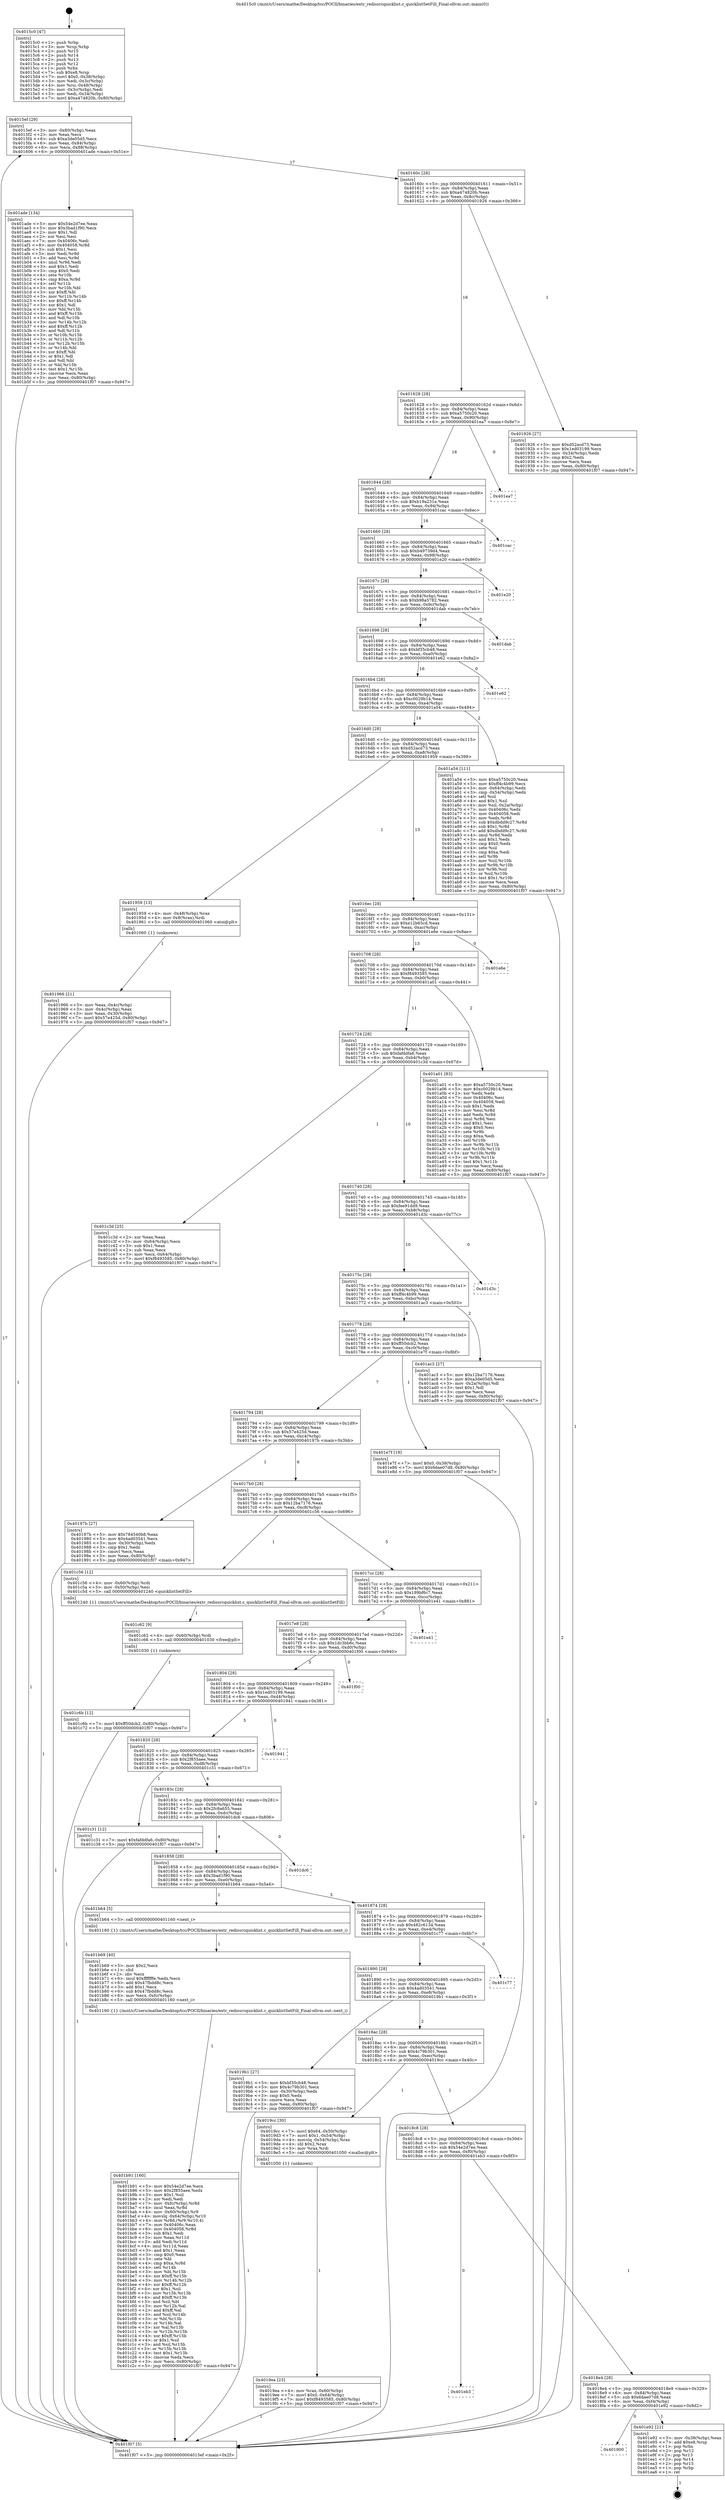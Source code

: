 digraph "0x4015c0" {
  label = "0x4015c0 (/mnt/c/Users/mathe/Desktop/tcc/POCII/binaries/extr_redissrcquicklist.c_quicklistSetFill_Final-ollvm.out::main(0))"
  labelloc = "t"
  node[shape=record]

  Entry [label="",width=0.3,height=0.3,shape=circle,fillcolor=black,style=filled]
  "0x4015ef" [label="{
     0x4015ef [29]\l
     | [instrs]\l
     &nbsp;&nbsp;0x4015ef \<+3\>: mov -0x80(%rbp),%eax\l
     &nbsp;&nbsp;0x4015f2 \<+2\>: mov %eax,%ecx\l
     &nbsp;&nbsp;0x4015f4 \<+6\>: sub $0xa3de05d5,%ecx\l
     &nbsp;&nbsp;0x4015fa \<+6\>: mov %eax,-0x84(%rbp)\l
     &nbsp;&nbsp;0x401600 \<+6\>: mov %ecx,-0x88(%rbp)\l
     &nbsp;&nbsp;0x401606 \<+6\>: je 0000000000401ade \<main+0x51e\>\l
  }"]
  "0x401ade" [label="{
     0x401ade [134]\l
     | [instrs]\l
     &nbsp;&nbsp;0x401ade \<+5\>: mov $0x54e2d7ee,%eax\l
     &nbsp;&nbsp;0x401ae3 \<+5\>: mov $0x3bad1f90,%ecx\l
     &nbsp;&nbsp;0x401ae8 \<+2\>: mov $0x1,%dl\l
     &nbsp;&nbsp;0x401aea \<+2\>: xor %esi,%esi\l
     &nbsp;&nbsp;0x401aec \<+7\>: mov 0x40406c,%edi\l
     &nbsp;&nbsp;0x401af3 \<+8\>: mov 0x404058,%r8d\l
     &nbsp;&nbsp;0x401afb \<+3\>: sub $0x1,%esi\l
     &nbsp;&nbsp;0x401afe \<+3\>: mov %edi,%r9d\l
     &nbsp;&nbsp;0x401b01 \<+3\>: add %esi,%r9d\l
     &nbsp;&nbsp;0x401b04 \<+4\>: imul %r9d,%edi\l
     &nbsp;&nbsp;0x401b08 \<+3\>: and $0x1,%edi\l
     &nbsp;&nbsp;0x401b0b \<+3\>: cmp $0x0,%edi\l
     &nbsp;&nbsp;0x401b0e \<+4\>: sete %r10b\l
     &nbsp;&nbsp;0x401b12 \<+4\>: cmp $0xa,%r8d\l
     &nbsp;&nbsp;0x401b16 \<+4\>: setl %r11b\l
     &nbsp;&nbsp;0x401b1a \<+3\>: mov %r10b,%bl\l
     &nbsp;&nbsp;0x401b1d \<+3\>: xor $0xff,%bl\l
     &nbsp;&nbsp;0x401b20 \<+3\>: mov %r11b,%r14b\l
     &nbsp;&nbsp;0x401b23 \<+4\>: xor $0xff,%r14b\l
     &nbsp;&nbsp;0x401b27 \<+3\>: xor $0x1,%dl\l
     &nbsp;&nbsp;0x401b2a \<+3\>: mov %bl,%r15b\l
     &nbsp;&nbsp;0x401b2d \<+4\>: and $0xff,%r15b\l
     &nbsp;&nbsp;0x401b31 \<+3\>: and %dl,%r10b\l
     &nbsp;&nbsp;0x401b34 \<+3\>: mov %r14b,%r12b\l
     &nbsp;&nbsp;0x401b37 \<+4\>: and $0xff,%r12b\l
     &nbsp;&nbsp;0x401b3b \<+3\>: and %dl,%r11b\l
     &nbsp;&nbsp;0x401b3e \<+3\>: or %r10b,%r15b\l
     &nbsp;&nbsp;0x401b41 \<+3\>: or %r11b,%r12b\l
     &nbsp;&nbsp;0x401b44 \<+3\>: xor %r12b,%r15b\l
     &nbsp;&nbsp;0x401b47 \<+3\>: or %r14b,%bl\l
     &nbsp;&nbsp;0x401b4a \<+3\>: xor $0xff,%bl\l
     &nbsp;&nbsp;0x401b4d \<+3\>: or $0x1,%dl\l
     &nbsp;&nbsp;0x401b50 \<+2\>: and %dl,%bl\l
     &nbsp;&nbsp;0x401b52 \<+3\>: or %bl,%r15b\l
     &nbsp;&nbsp;0x401b55 \<+4\>: test $0x1,%r15b\l
     &nbsp;&nbsp;0x401b59 \<+3\>: cmovne %ecx,%eax\l
     &nbsp;&nbsp;0x401b5c \<+3\>: mov %eax,-0x80(%rbp)\l
     &nbsp;&nbsp;0x401b5f \<+5\>: jmp 0000000000401f07 \<main+0x947\>\l
  }"]
  "0x40160c" [label="{
     0x40160c [28]\l
     | [instrs]\l
     &nbsp;&nbsp;0x40160c \<+5\>: jmp 0000000000401611 \<main+0x51\>\l
     &nbsp;&nbsp;0x401611 \<+6\>: mov -0x84(%rbp),%eax\l
     &nbsp;&nbsp;0x401617 \<+5\>: sub $0xa474820b,%eax\l
     &nbsp;&nbsp;0x40161c \<+6\>: mov %eax,-0x8c(%rbp)\l
     &nbsp;&nbsp;0x401622 \<+6\>: je 0000000000401926 \<main+0x366\>\l
  }"]
  Exit [label="",width=0.3,height=0.3,shape=circle,fillcolor=black,style=filled,peripheries=2]
  "0x401926" [label="{
     0x401926 [27]\l
     | [instrs]\l
     &nbsp;&nbsp;0x401926 \<+5\>: mov $0xd52acd73,%eax\l
     &nbsp;&nbsp;0x40192b \<+5\>: mov $0x1ed03199,%ecx\l
     &nbsp;&nbsp;0x401930 \<+3\>: mov -0x34(%rbp),%edx\l
     &nbsp;&nbsp;0x401933 \<+3\>: cmp $0x2,%edx\l
     &nbsp;&nbsp;0x401936 \<+3\>: cmovne %ecx,%eax\l
     &nbsp;&nbsp;0x401939 \<+3\>: mov %eax,-0x80(%rbp)\l
     &nbsp;&nbsp;0x40193c \<+5\>: jmp 0000000000401f07 \<main+0x947\>\l
  }"]
  "0x401628" [label="{
     0x401628 [28]\l
     | [instrs]\l
     &nbsp;&nbsp;0x401628 \<+5\>: jmp 000000000040162d \<main+0x6d\>\l
     &nbsp;&nbsp;0x40162d \<+6\>: mov -0x84(%rbp),%eax\l
     &nbsp;&nbsp;0x401633 \<+5\>: sub $0xa5750c20,%eax\l
     &nbsp;&nbsp;0x401638 \<+6\>: mov %eax,-0x90(%rbp)\l
     &nbsp;&nbsp;0x40163e \<+6\>: je 0000000000401ea7 \<main+0x8e7\>\l
  }"]
  "0x401f07" [label="{
     0x401f07 [5]\l
     | [instrs]\l
     &nbsp;&nbsp;0x401f07 \<+5\>: jmp 00000000004015ef \<main+0x2f\>\l
  }"]
  "0x4015c0" [label="{
     0x4015c0 [47]\l
     | [instrs]\l
     &nbsp;&nbsp;0x4015c0 \<+1\>: push %rbp\l
     &nbsp;&nbsp;0x4015c1 \<+3\>: mov %rsp,%rbp\l
     &nbsp;&nbsp;0x4015c4 \<+2\>: push %r15\l
     &nbsp;&nbsp;0x4015c6 \<+2\>: push %r14\l
     &nbsp;&nbsp;0x4015c8 \<+2\>: push %r13\l
     &nbsp;&nbsp;0x4015ca \<+2\>: push %r12\l
     &nbsp;&nbsp;0x4015cc \<+1\>: push %rbx\l
     &nbsp;&nbsp;0x4015cd \<+7\>: sub $0xe8,%rsp\l
     &nbsp;&nbsp;0x4015d4 \<+7\>: movl $0x0,-0x38(%rbp)\l
     &nbsp;&nbsp;0x4015db \<+3\>: mov %edi,-0x3c(%rbp)\l
     &nbsp;&nbsp;0x4015de \<+4\>: mov %rsi,-0x48(%rbp)\l
     &nbsp;&nbsp;0x4015e2 \<+3\>: mov -0x3c(%rbp),%edi\l
     &nbsp;&nbsp;0x4015e5 \<+3\>: mov %edi,-0x34(%rbp)\l
     &nbsp;&nbsp;0x4015e8 \<+7\>: movl $0xa474820b,-0x80(%rbp)\l
  }"]
  "0x401900" [label="{
     0x401900\l
  }", style=dashed]
  "0x401ea7" [label="{
     0x401ea7\l
  }", style=dashed]
  "0x401644" [label="{
     0x401644 [28]\l
     | [instrs]\l
     &nbsp;&nbsp;0x401644 \<+5\>: jmp 0000000000401649 \<main+0x89\>\l
     &nbsp;&nbsp;0x401649 \<+6\>: mov -0x84(%rbp),%eax\l
     &nbsp;&nbsp;0x40164f \<+5\>: sub $0xb19a231e,%eax\l
     &nbsp;&nbsp;0x401654 \<+6\>: mov %eax,-0x94(%rbp)\l
     &nbsp;&nbsp;0x40165a \<+6\>: je 0000000000401cac \<main+0x6ec\>\l
  }"]
  "0x401e92" [label="{
     0x401e92 [21]\l
     | [instrs]\l
     &nbsp;&nbsp;0x401e92 \<+3\>: mov -0x38(%rbp),%eax\l
     &nbsp;&nbsp;0x401e95 \<+7\>: add $0xe8,%rsp\l
     &nbsp;&nbsp;0x401e9c \<+1\>: pop %rbx\l
     &nbsp;&nbsp;0x401e9d \<+2\>: pop %r12\l
     &nbsp;&nbsp;0x401e9f \<+2\>: pop %r13\l
     &nbsp;&nbsp;0x401ea1 \<+2\>: pop %r14\l
     &nbsp;&nbsp;0x401ea3 \<+2\>: pop %r15\l
     &nbsp;&nbsp;0x401ea5 \<+1\>: pop %rbp\l
     &nbsp;&nbsp;0x401ea6 \<+1\>: ret\l
  }"]
  "0x401cac" [label="{
     0x401cac\l
  }", style=dashed]
  "0x401660" [label="{
     0x401660 [28]\l
     | [instrs]\l
     &nbsp;&nbsp;0x401660 \<+5\>: jmp 0000000000401665 \<main+0xa5\>\l
     &nbsp;&nbsp;0x401665 \<+6\>: mov -0x84(%rbp),%eax\l
     &nbsp;&nbsp;0x40166b \<+5\>: sub $0xb49739d4,%eax\l
     &nbsp;&nbsp;0x401670 \<+6\>: mov %eax,-0x98(%rbp)\l
     &nbsp;&nbsp;0x401676 \<+6\>: je 0000000000401e20 \<main+0x860\>\l
  }"]
  "0x4018e4" [label="{
     0x4018e4 [28]\l
     | [instrs]\l
     &nbsp;&nbsp;0x4018e4 \<+5\>: jmp 00000000004018e9 \<main+0x329\>\l
     &nbsp;&nbsp;0x4018e9 \<+6\>: mov -0x84(%rbp),%eax\l
     &nbsp;&nbsp;0x4018ef \<+5\>: sub $0x6dae07d8,%eax\l
     &nbsp;&nbsp;0x4018f4 \<+6\>: mov %eax,-0xf4(%rbp)\l
     &nbsp;&nbsp;0x4018fa \<+6\>: je 0000000000401e92 \<main+0x8d2\>\l
  }"]
  "0x401e20" [label="{
     0x401e20\l
  }", style=dashed]
  "0x40167c" [label="{
     0x40167c [28]\l
     | [instrs]\l
     &nbsp;&nbsp;0x40167c \<+5\>: jmp 0000000000401681 \<main+0xc1\>\l
     &nbsp;&nbsp;0x401681 \<+6\>: mov -0x84(%rbp),%eax\l
     &nbsp;&nbsp;0x401687 \<+5\>: sub $0xb98a5782,%eax\l
     &nbsp;&nbsp;0x40168c \<+6\>: mov %eax,-0x9c(%rbp)\l
     &nbsp;&nbsp;0x401692 \<+6\>: je 0000000000401dab \<main+0x7eb\>\l
  }"]
  "0x401eb3" [label="{
     0x401eb3\l
  }", style=dashed]
  "0x401dab" [label="{
     0x401dab\l
  }", style=dashed]
  "0x401698" [label="{
     0x401698 [28]\l
     | [instrs]\l
     &nbsp;&nbsp;0x401698 \<+5\>: jmp 000000000040169d \<main+0xdd\>\l
     &nbsp;&nbsp;0x40169d \<+6\>: mov -0x84(%rbp),%eax\l
     &nbsp;&nbsp;0x4016a3 \<+5\>: sub $0xbf35cb48,%eax\l
     &nbsp;&nbsp;0x4016a8 \<+6\>: mov %eax,-0xa0(%rbp)\l
     &nbsp;&nbsp;0x4016ae \<+6\>: je 0000000000401e62 \<main+0x8a2\>\l
  }"]
  "0x401c6b" [label="{
     0x401c6b [12]\l
     | [instrs]\l
     &nbsp;&nbsp;0x401c6b \<+7\>: movl $0xff50dcb2,-0x80(%rbp)\l
     &nbsp;&nbsp;0x401c72 \<+5\>: jmp 0000000000401f07 \<main+0x947\>\l
  }"]
  "0x401e62" [label="{
     0x401e62\l
  }", style=dashed]
  "0x4016b4" [label="{
     0x4016b4 [28]\l
     | [instrs]\l
     &nbsp;&nbsp;0x4016b4 \<+5\>: jmp 00000000004016b9 \<main+0xf9\>\l
     &nbsp;&nbsp;0x4016b9 \<+6\>: mov -0x84(%rbp),%eax\l
     &nbsp;&nbsp;0x4016bf \<+5\>: sub $0xc0029b14,%eax\l
     &nbsp;&nbsp;0x4016c4 \<+6\>: mov %eax,-0xa4(%rbp)\l
     &nbsp;&nbsp;0x4016ca \<+6\>: je 0000000000401a54 \<main+0x494\>\l
  }"]
  "0x401c62" [label="{
     0x401c62 [9]\l
     | [instrs]\l
     &nbsp;&nbsp;0x401c62 \<+4\>: mov -0x60(%rbp),%rdi\l
     &nbsp;&nbsp;0x401c66 \<+5\>: call 0000000000401030 \<free@plt\>\l
     | [calls]\l
     &nbsp;&nbsp;0x401030 \{1\} (unknown)\l
  }"]
  "0x401a54" [label="{
     0x401a54 [111]\l
     | [instrs]\l
     &nbsp;&nbsp;0x401a54 \<+5\>: mov $0xa5750c20,%eax\l
     &nbsp;&nbsp;0x401a59 \<+5\>: mov $0xff4c4b99,%ecx\l
     &nbsp;&nbsp;0x401a5e \<+3\>: mov -0x64(%rbp),%edx\l
     &nbsp;&nbsp;0x401a61 \<+3\>: cmp -0x54(%rbp),%edx\l
     &nbsp;&nbsp;0x401a64 \<+4\>: setl %sil\l
     &nbsp;&nbsp;0x401a68 \<+4\>: and $0x1,%sil\l
     &nbsp;&nbsp;0x401a6c \<+4\>: mov %sil,-0x2a(%rbp)\l
     &nbsp;&nbsp;0x401a70 \<+7\>: mov 0x40406c,%edx\l
     &nbsp;&nbsp;0x401a77 \<+7\>: mov 0x404058,%edi\l
     &nbsp;&nbsp;0x401a7e \<+3\>: mov %edx,%r8d\l
     &nbsp;&nbsp;0x401a81 \<+7\>: sub $0xdbdd9c27,%r8d\l
     &nbsp;&nbsp;0x401a88 \<+4\>: sub $0x1,%r8d\l
     &nbsp;&nbsp;0x401a8c \<+7\>: add $0xdbdd9c27,%r8d\l
     &nbsp;&nbsp;0x401a93 \<+4\>: imul %r8d,%edx\l
     &nbsp;&nbsp;0x401a97 \<+3\>: and $0x1,%edx\l
     &nbsp;&nbsp;0x401a9a \<+3\>: cmp $0x0,%edx\l
     &nbsp;&nbsp;0x401a9d \<+4\>: sete %sil\l
     &nbsp;&nbsp;0x401aa1 \<+3\>: cmp $0xa,%edi\l
     &nbsp;&nbsp;0x401aa4 \<+4\>: setl %r9b\l
     &nbsp;&nbsp;0x401aa8 \<+3\>: mov %sil,%r10b\l
     &nbsp;&nbsp;0x401aab \<+3\>: and %r9b,%r10b\l
     &nbsp;&nbsp;0x401aae \<+3\>: xor %r9b,%sil\l
     &nbsp;&nbsp;0x401ab1 \<+3\>: or %sil,%r10b\l
     &nbsp;&nbsp;0x401ab4 \<+4\>: test $0x1,%r10b\l
     &nbsp;&nbsp;0x401ab8 \<+3\>: cmovne %ecx,%eax\l
     &nbsp;&nbsp;0x401abb \<+3\>: mov %eax,-0x80(%rbp)\l
     &nbsp;&nbsp;0x401abe \<+5\>: jmp 0000000000401f07 \<main+0x947\>\l
  }"]
  "0x4016d0" [label="{
     0x4016d0 [28]\l
     | [instrs]\l
     &nbsp;&nbsp;0x4016d0 \<+5\>: jmp 00000000004016d5 \<main+0x115\>\l
     &nbsp;&nbsp;0x4016d5 \<+6\>: mov -0x84(%rbp),%eax\l
     &nbsp;&nbsp;0x4016db \<+5\>: sub $0xd52acd73,%eax\l
     &nbsp;&nbsp;0x4016e0 \<+6\>: mov %eax,-0xa8(%rbp)\l
     &nbsp;&nbsp;0x4016e6 \<+6\>: je 0000000000401959 \<main+0x399\>\l
  }"]
  "0x401b91" [label="{
     0x401b91 [160]\l
     | [instrs]\l
     &nbsp;&nbsp;0x401b91 \<+5\>: mov $0x54e2d7ee,%ecx\l
     &nbsp;&nbsp;0x401b96 \<+5\>: mov $0x2f855aee,%edx\l
     &nbsp;&nbsp;0x401b9b \<+3\>: mov $0x1,%sil\l
     &nbsp;&nbsp;0x401b9e \<+2\>: xor %edi,%edi\l
     &nbsp;&nbsp;0x401ba0 \<+7\>: mov -0xfc(%rbp),%r8d\l
     &nbsp;&nbsp;0x401ba7 \<+4\>: imul %eax,%r8d\l
     &nbsp;&nbsp;0x401bab \<+4\>: mov -0x60(%rbp),%r9\l
     &nbsp;&nbsp;0x401baf \<+4\>: movslq -0x64(%rbp),%r10\l
     &nbsp;&nbsp;0x401bb3 \<+4\>: mov %r8d,(%r9,%r10,4)\l
     &nbsp;&nbsp;0x401bb7 \<+7\>: mov 0x40406c,%eax\l
     &nbsp;&nbsp;0x401bbe \<+8\>: mov 0x404058,%r8d\l
     &nbsp;&nbsp;0x401bc6 \<+3\>: sub $0x1,%edi\l
     &nbsp;&nbsp;0x401bc9 \<+3\>: mov %eax,%r11d\l
     &nbsp;&nbsp;0x401bcc \<+3\>: add %edi,%r11d\l
     &nbsp;&nbsp;0x401bcf \<+4\>: imul %r11d,%eax\l
     &nbsp;&nbsp;0x401bd3 \<+3\>: and $0x1,%eax\l
     &nbsp;&nbsp;0x401bd6 \<+3\>: cmp $0x0,%eax\l
     &nbsp;&nbsp;0x401bd9 \<+3\>: sete %bl\l
     &nbsp;&nbsp;0x401bdc \<+4\>: cmp $0xa,%r8d\l
     &nbsp;&nbsp;0x401be0 \<+4\>: setl %r14b\l
     &nbsp;&nbsp;0x401be4 \<+3\>: mov %bl,%r15b\l
     &nbsp;&nbsp;0x401be7 \<+4\>: xor $0xff,%r15b\l
     &nbsp;&nbsp;0x401beb \<+3\>: mov %r14b,%r12b\l
     &nbsp;&nbsp;0x401bee \<+4\>: xor $0xff,%r12b\l
     &nbsp;&nbsp;0x401bf2 \<+4\>: xor $0x1,%sil\l
     &nbsp;&nbsp;0x401bf6 \<+3\>: mov %r15b,%r13b\l
     &nbsp;&nbsp;0x401bf9 \<+4\>: and $0xff,%r13b\l
     &nbsp;&nbsp;0x401bfd \<+3\>: and %sil,%bl\l
     &nbsp;&nbsp;0x401c00 \<+3\>: mov %r12b,%al\l
     &nbsp;&nbsp;0x401c03 \<+2\>: and $0xff,%al\l
     &nbsp;&nbsp;0x401c05 \<+3\>: and %sil,%r14b\l
     &nbsp;&nbsp;0x401c08 \<+3\>: or %bl,%r13b\l
     &nbsp;&nbsp;0x401c0b \<+3\>: or %r14b,%al\l
     &nbsp;&nbsp;0x401c0e \<+3\>: xor %al,%r13b\l
     &nbsp;&nbsp;0x401c11 \<+3\>: or %r12b,%r15b\l
     &nbsp;&nbsp;0x401c14 \<+4\>: xor $0xff,%r15b\l
     &nbsp;&nbsp;0x401c18 \<+4\>: or $0x1,%sil\l
     &nbsp;&nbsp;0x401c1c \<+3\>: and %sil,%r15b\l
     &nbsp;&nbsp;0x401c1f \<+3\>: or %r15b,%r13b\l
     &nbsp;&nbsp;0x401c22 \<+4\>: test $0x1,%r13b\l
     &nbsp;&nbsp;0x401c26 \<+3\>: cmovne %edx,%ecx\l
     &nbsp;&nbsp;0x401c29 \<+3\>: mov %ecx,-0x80(%rbp)\l
     &nbsp;&nbsp;0x401c2c \<+5\>: jmp 0000000000401f07 \<main+0x947\>\l
  }"]
  "0x401959" [label="{
     0x401959 [13]\l
     | [instrs]\l
     &nbsp;&nbsp;0x401959 \<+4\>: mov -0x48(%rbp),%rax\l
     &nbsp;&nbsp;0x40195d \<+4\>: mov 0x8(%rax),%rdi\l
     &nbsp;&nbsp;0x401961 \<+5\>: call 0000000000401060 \<atoi@plt\>\l
     | [calls]\l
     &nbsp;&nbsp;0x401060 \{1\} (unknown)\l
  }"]
  "0x4016ec" [label="{
     0x4016ec [28]\l
     | [instrs]\l
     &nbsp;&nbsp;0x4016ec \<+5\>: jmp 00000000004016f1 \<main+0x131\>\l
     &nbsp;&nbsp;0x4016f1 \<+6\>: mov -0x84(%rbp),%eax\l
     &nbsp;&nbsp;0x4016f7 \<+5\>: sub $0xe12b65cd,%eax\l
     &nbsp;&nbsp;0x4016fc \<+6\>: mov %eax,-0xac(%rbp)\l
     &nbsp;&nbsp;0x401702 \<+6\>: je 0000000000401e6e \<main+0x8ae\>\l
  }"]
  "0x401966" [label="{
     0x401966 [21]\l
     | [instrs]\l
     &nbsp;&nbsp;0x401966 \<+3\>: mov %eax,-0x4c(%rbp)\l
     &nbsp;&nbsp;0x401969 \<+3\>: mov -0x4c(%rbp),%eax\l
     &nbsp;&nbsp;0x40196c \<+3\>: mov %eax,-0x30(%rbp)\l
     &nbsp;&nbsp;0x40196f \<+7\>: movl $0x57e425d,-0x80(%rbp)\l
     &nbsp;&nbsp;0x401976 \<+5\>: jmp 0000000000401f07 \<main+0x947\>\l
  }"]
  "0x401b69" [label="{
     0x401b69 [40]\l
     | [instrs]\l
     &nbsp;&nbsp;0x401b69 \<+5\>: mov $0x2,%ecx\l
     &nbsp;&nbsp;0x401b6e \<+1\>: cltd\l
     &nbsp;&nbsp;0x401b6f \<+2\>: idiv %ecx\l
     &nbsp;&nbsp;0x401b71 \<+6\>: imul $0xfffffffe,%edx,%ecx\l
     &nbsp;&nbsp;0x401b77 \<+6\>: add $0x47fbdd8c,%ecx\l
     &nbsp;&nbsp;0x401b7d \<+3\>: add $0x1,%ecx\l
     &nbsp;&nbsp;0x401b80 \<+6\>: sub $0x47fbdd8c,%ecx\l
     &nbsp;&nbsp;0x401b86 \<+6\>: mov %ecx,-0xfc(%rbp)\l
     &nbsp;&nbsp;0x401b8c \<+5\>: call 0000000000401160 \<next_i\>\l
     | [calls]\l
     &nbsp;&nbsp;0x401160 \{1\} (/mnt/c/Users/mathe/Desktop/tcc/POCII/binaries/extr_redissrcquicklist.c_quicklistSetFill_Final-ollvm.out::next_i)\l
  }"]
  "0x401e6e" [label="{
     0x401e6e\l
  }", style=dashed]
  "0x401708" [label="{
     0x401708 [28]\l
     | [instrs]\l
     &nbsp;&nbsp;0x401708 \<+5\>: jmp 000000000040170d \<main+0x14d\>\l
     &nbsp;&nbsp;0x40170d \<+6\>: mov -0x84(%rbp),%eax\l
     &nbsp;&nbsp;0x401713 \<+5\>: sub $0xf8493585,%eax\l
     &nbsp;&nbsp;0x401718 \<+6\>: mov %eax,-0xb0(%rbp)\l
     &nbsp;&nbsp;0x40171e \<+6\>: je 0000000000401a01 \<main+0x441\>\l
  }"]
  "0x4019ea" [label="{
     0x4019ea [23]\l
     | [instrs]\l
     &nbsp;&nbsp;0x4019ea \<+4\>: mov %rax,-0x60(%rbp)\l
     &nbsp;&nbsp;0x4019ee \<+7\>: movl $0x0,-0x64(%rbp)\l
     &nbsp;&nbsp;0x4019f5 \<+7\>: movl $0xf8493585,-0x80(%rbp)\l
     &nbsp;&nbsp;0x4019fc \<+5\>: jmp 0000000000401f07 \<main+0x947\>\l
  }"]
  "0x401a01" [label="{
     0x401a01 [83]\l
     | [instrs]\l
     &nbsp;&nbsp;0x401a01 \<+5\>: mov $0xa5750c20,%eax\l
     &nbsp;&nbsp;0x401a06 \<+5\>: mov $0xc0029b14,%ecx\l
     &nbsp;&nbsp;0x401a0b \<+2\>: xor %edx,%edx\l
     &nbsp;&nbsp;0x401a0d \<+7\>: mov 0x40406c,%esi\l
     &nbsp;&nbsp;0x401a14 \<+7\>: mov 0x404058,%edi\l
     &nbsp;&nbsp;0x401a1b \<+3\>: sub $0x1,%edx\l
     &nbsp;&nbsp;0x401a1e \<+3\>: mov %esi,%r8d\l
     &nbsp;&nbsp;0x401a21 \<+3\>: add %edx,%r8d\l
     &nbsp;&nbsp;0x401a24 \<+4\>: imul %r8d,%esi\l
     &nbsp;&nbsp;0x401a28 \<+3\>: and $0x1,%esi\l
     &nbsp;&nbsp;0x401a2b \<+3\>: cmp $0x0,%esi\l
     &nbsp;&nbsp;0x401a2e \<+4\>: sete %r9b\l
     &nbsp;&nbsp;0x401a32 \<+3\>: cmp $0xa,%edi\l
     &nbsp;&nbsp;0x401a35 \<+4\>: setl %r10b\l
     &nbsp;&nbsp;0x401a39 \<+3\>: mov %r9b,%r11b\l
     &nbsp;&nbsp;0x401a3c \<+3\>: and %r10b,%r11b\l
     &nbsp;&nbsp;0x401a3f \<+3\>: xor %r10b,%r9b\l
     &nbsp;&nbsp;0x401a42 \<+3\>: or %r9b,%r11b\l
     &nbsp;&nbsp;0x401a45 \<+4\>: test $0x1,%r11b\l
     &nbsp;&nbsp;0x401a49 \<+3\>: cmovne %ecx,%eax\l
     &nbsp;&nbsp;0x401a4c \<+3\>: mov %eax,-0x80(%rbp)\l
     &nbsp;&nbsp;0x401a4f \<+5\>: jmp 0000000000401f07 \<main+0x947\>\l
  }"]
  "0x401724" [label="{
     0x401724 [28]\l
     | [instrs]\l
     &nbsp;&nbsp;0x401724 \<+5\>: jmp 0000000000401729 \<main+0x169\>\l
     &nbsp;&nbsp;0x401729 \<+6\>: mov -0x84(%rbp),%eax\l
     &nbsp;&nbsp;0x40172f \<+5\>: sub $0xfafddfa6,%eax\l
     &nbsp;&nbsp;0x401734 \<+6\>: mov %eax,-0xb4(%rbp)\l
     &nbsp;&nbsp;0x40173a \<+6\>: je 0000000000401c3d \<main+0x67d\>\l
  }"]
  "0x4018c8" [label="{
     0x4018c8 [28]\l
     | [instrs]\l
     &nbsp;&nbsp;0x4018c8 \<+5\>: jmp 00000000004018cd \<main+0x30d\>\l
     &nbsp;&nbsp;0x4018cd \<+6\>: mov -0x84(%rbp),%eax\l
     &nbsp;&nbsp;0x4018d3 \<+5\>: sub $0x54e2d7ee,%eax\l
     &nbsp;&nbsp;0x4018d8 \<+6\>: mov %eax,-0xf0(%rbp)\l
     &nbsp;&nbsp;0x4018de \<+6\>: je 0000000000401eb3 \<main+0x8f3\>\l
  }"]
  "0x401c3d" [label="{
     0x401c3d [25]\l
     | [instrs]\l
     &nbsp;&nbsp;0x401c3d \<+2\>: xor %eax,%eax\l
     &nbsp;&nbsp;0x401c3f \<+3\>: mov -0x64(%rbp),%ecx\l
     &nbsp;&nbsp;0x401c42 \<+3\>: sub $0x1,%eax\l
     &nbsp;&nbsp;0x401c45 \<+2\>: sub %eax,%ecx\l
     &nbsp;&nbsp;0x401c47 \<+3\>: mov %ecx,-0x64(%rbp)\l
     &nbsp;&nbsp;0x401c4a \<+7\>: movl $0xf8493585,-0x80(%rbp)\l
     &nbsp;&nbsp;0x401c51 \<+5\>: jmp 0000000000401f07 \<main+0x947\>\l
  }"]
  "0x401740" [label="{
     0x401740 [28]\l
     | [instrs]\l
     &nbsp;&nbsp;0x401740 \<+5\>: jmp 0000000000401745 \<main+0x185\>\l
     &nbsp;&nbsp;0x401745 \<+6\>: mov -0x84(%rbp),%eax\l
     &nbsp;&nbsp;0x40174b \<+5\>: sub $0xfee91dd9,%eax\l
     &nbsp;&nbsp;0x401750 \<+6\>: mov %eax,-0xb8(%rbp)\l
     &nbsp;&nbsp;0x401756 \<+6\>: je 0000000000401d3c \<main+0x77c\>\l
  }"]
  "0x4019cc" [label="{
     0x4019cc [30]\l
     | [instrs]\l
     &nbsp;&nbsp;0x4019cc \<+7\>: movl $0x64,-0x50(%rbp)\l
     &nbsp;&nbsp;0x4019d3 \<+7\>: movl $0x1,-0x54(%rbp)\l
     &nbsp;&nbsp;0x4019da \<+4\>: movslq -0x54(%rbp),%rax\l
     &nbsp;&nbsp;0x4019de \<+4\>: shl $0x2,%rax\l
     &nbsp;&nbsp;0x4019e2 \<+3\>: mov %rax,%rdi\l
     &nbsp;&nbsp;0x4019e5 \<+5\>: call 0000000000401050 \<malloc@plt\>\l
     | [calls]\l
     &nbsp;&nbsp;0x401050 \{1\} (unknown)\l
  }"]
  "0x401d3c" [label="{
     0x401d3c\l
  }", style=dashed]
  "0x40175c" [label="{
     0x40175c [28]\l
     | [instrs]\l
     &nbsp;&nbsp;0x40175c \<+5\>: jmp 0000000000401761 \<main+0x1a1\>\l
     &nbsp;&nbsp;0x401761 \<+6\>: mov -0x84(%rbp),%eax\l
     &nbsp;&nbsp;0x401767 \<+5\>: sub $0xff4c4b99,%eax\l
     &nbsp;&nbsp;0x40176c \<+6\>: mov %eax,-0xbc(%rbp)\l
     &nbsp;&nbsp;0x401772 \<+6\>: je 0000000000401ac3 \<main+0x503\>\l
  }"]
  "0x4018ac" [label="{
     0x4018ac [28]\l
     | [instrs]\l
     &nbsp;&nbsp;0x4018ac \<+5\>: jmp 00000000004018b1 \<main+0x2f1\>\l
     &nbsp;&nbsp;0x4018b1 \<+6\>: mov -0x84(%rbp),%eax\l
     &nbsp;&nbsp;0x4018b7 \<+5\>: sub $0x4c79b301,%eax\l
     &nbsp;&nbsp;0x4018bc \<+6\>: mov %eax,-0xec(%rbp)\l
     &nbsp;&nbsp;0x4018c2 \<+6\>: je 00000000004019cc \<main+0x40c\>\l
  }"]
  "0x401ac3" [label="{
     0x401ac3 [27]\l
     | [instrs]\l
     &nbsp;&nbsp;0x401ac3 \<+5\>: mov $0x12ba7176,%eax\l
     &nbsp;&nbsp;0x401ac8 \<+5\>: mov $0xa3de05d5,%ecx\l
     &nbsp;&nbsp;0x401acd \<+3\>: mov -0x2a(%rbp),%dl\l
     &nbsp;&nbsp;0x401ad0 \<+3\>: test $0x1,%dl\l
     &nbsp;&nbsp;0x401ad3 \<+3\>: cmovne %ecx,%eax\l
     &nbsp;&nbsp;0x401ad6 \<+3\>: mov %eax,-0x80(%rbp)\l
     &nbsp;&nbsp;0x401ad9 \<+5\>: jmp 0000000000401f07 \<main+0x947\>\l
  }"]
  "0x401778" [label="{
     0x401778 [28]\l
     | [instrs]\l
     &nbsp;&nbsp;0x401778 \<+5\>: jmp 000000000040177d \<main+0x1bd\>\l
     &nbsp;&nbsp;0x40177d \<+6\>: mov -0x84(%rbp),%eax\l
     &nbsp;&nbsp;0x401783 \<+5\>: sub $0xff50dcb2,%eax\l
     &nbsp;&nbsp;0x401788 \<+6\>: mov %eax,-0xc0(%rbp)\l
     &nbsp;&nbsp;0x40178e \<+6\>: je 0000000000401e7f \<main+0x8bf\>\l
  }"]
  "0x4019b1" [label="{
     0x4019b1 [27]\l
     | [instrs]\l
     &nbsp;&nbsp;0x4019b1 \<+5\>: mov $0xbf35cb48,%eax\l
     &nbsp;&nbsp;0x4019b6 \<+5\>: mov $0x4c79b301,%ecx\l
     &nbsp;&nbsp;0x4019bb \<+3\>: mov -0x30(%rbp),%edx\l
     &nbsp;&nbsp;0x4019be \<+3\>: cmp $0x0,%edx\l
     &nbsp;&nbsp;0x4019c1 \<+3\>: cmove %ecx,%eax\l
     &nbsp;&nbsp;0x4019c4 \<+3\>: mov %eax,-0x80(%rbp)\l
     &nbsp;&nbsp;0x4019c7 \<+5\>: jmp 0000000000401f07 \<main+0x947\>\l
  }"]
  "0x401e7f" [label="{
     0x401e7f [19]\l
     | [instrs]\l
     &nbsp;&nbsp;0x401e7f \<+7\>: movl $0x0,-0x38(%rbp)\l
     &nbsp;&nbsp;0x401e86 \<+7\>: movl $0x6dae07d8,-0x80(%rbp)\l
     &nbsp;&nbsp;0x401e8d \<+5\>: jmp 0000000000401f07 \<main+0x947\>\l
  }"]
  "0x401794" [label="{
     0x401794 [28]\l
     | [instrs]\l
     &nbsp;&nbsp;0x401794 \<+5\>: jmp 0000000000401799 \<main+0x1d9\>\l
     &nbsp;&nbsp;0x401799 \<+6\>: mov -0x84(%rbp),%eax\l
     &nbsp;&nbsp;0x40179f \<+5\>: sub $0x57e425d,%eax\l
     &nbsp;&nbsp;0x4017a4 \<+6\>: mov %eax,-0xc4(%rbp)\l
     &nbsp;&nbsp;0x4017aa \<+6\>: je 000000000040197b \<main+0x3bb\>\l
  }"]
  "0x401890" [label="{
     0x401890 [28]\l
     | [instrs]\l
     &nbsp;&nbsp;0x401890 \<+5\>: jmp 0000000000401895 \<main+0x2d5\>\l
     &nbsp;&nbsp;0x401895 \<+6\>: mov -0x84(%rbp),%eax\l
     &nbsp;&nbsp;0x40189b \<+5\>: sub $0x4ad03541,%eax\l
     &nbsp;&nbsp;0x4018a0 \<+6\>: mov %eax,-0xe8(%rbp)\l
     &nbsp;&nbsp;0x4018a6 \<+6\>: je 00000000004019b1 \<main+0x3f1\>\l
  }"]
  "0x40197b" [label="{
     0x40197b [27]\l
     | [instrs]\l
     &nbsp;&nbsp;0x40197b \<+5\>: mov $0x784540b8,%eax\l
     &nbsp;&nbsp;0x401980 \<+5\>: mov $0x4ad03541,%ecx\l
     &nbsp;&nbsp;0x401985 \<+3\>: mov -0x30(%rbp),%edx\l
     &nbsp;&nbsp;0x401988 \<+3\>: cmp $0x1,%edx\l
     &nbsp;&nbsp;0x40198b \<+3\>: cmovl %ecx,%eax\l
     &nbsp;&nbsp;0x40198e \<+3\>: mov %eax,-0x80(%rbp)\l
     &nbsp;&nbsp;0x401991 \<+5\>: jmp 0000000000401f07 \<main+0x947\>\l
  }"]
  "0x4017b0" [label="{
     0x4017b0 [28]\l
     | [instrs]\l
     &nbsp;&nbsp;0x4017b0 \<+5\>: jmp 00000000004017b5 \<main+0x1f5\>\l
     &nbsp;&nbsp;0x4017b5 \<+6\>: mov -0x84(%rbp),%eax\l
     &nbsp;&nbsp;0x4017bb \<+5\>: sub $0x12ba7176,%eax\l
     &nbsp;&nbsp;0x4017c0 \<+6\>: mov %eax,-0xc8(%rbp)\l
     &nbsp;&nbsp;0x4017c6 \<+6\>: je 0000000000401c56 \<main+0x696\>\l
  }"]
  "0x401c77" [label="{
     0x401c77\l
  }", style=dashed]
  "0x401c56" [label="{
     0x401c56 [12]\l
     | [instrs]\l
     &nbsp;&nbsp;0x401c56 \<+4\>: mov -0x60(%rbp),%rdi\l
     &nbsp;&nbsp;0x401c5a \<+3\>: mov -0x50(%rbp),%esi\l
     &nbsp;&nbsp;0x401c5d \<+5\>: call 0000000000401240 \<quicklistSetFill\>\l
     | [calls]\l
     &nbsp;&nbsp;0x401240 \{1\} (/mnt/c/Users/mathe/Desktop/tcc/POCII/binaries/extr_redissrcquicklist.c_quicklistSetFill_Final-ollvm.out::quicklistSetFill)\l
  }"]
  "0x4017cc" [label="{
     0x4017cc [28]\l
     | [instrs]\l
     &nbsp;&nbsp;0x4017cc \<+5\>: jmp 00000000004017d1 \<main+0x211\>\l
     &nbsp;&nbsp;0x4017d1 \<+6\>: mov -0x84(%rbp),%eax\l
     &nbsp;&nbsp;0x4017d7 \<+5\>: sub $0x189bf6c7,%eax\l
     &nbsp;&nbsp;0x4017dc \<+6\>: mov %eax,-0xcc(%rbp)\l
     &nbsp;&nbsp;0x4017e2 \<+6\>: je 0000000000401e41 \<main+0x881\>\l
  }"]
  "0x401874" [label="{
     0x401874 [28]\l
     | [instrs]\l
     &nbsp;&nbsp;0x401874 \<+5\>: jmp 0000000000401879 \<main+0x2b9\>\l
     &nbsp;&nbsp;0x401879 \<+6\>: mov -0x84(%rbp),%eax\l
     &nbsp;&nbsp;0x40187f \<+5\>: sub $0x482c6134,%eax\l
     &nbsp;&nbsp;0x401884 \<+6\>: mov %eax,-0xe4(%rbp)\l
     &nbsp;&nbsp;0x40188a \<+6\>: je 0000000000401c77 \<main+0x6b7\>\l
  }"]
  "0x401e41" [label="{
     0x401e41\l
  }", style=dashed]
  "0x4017e8" [label="{
     0x4017e8 [28]\l
     | [instrs]\l
     &nbsp;&nbsp;0x4017e8 \<+5\>: jmp 00000000004017ed \<main+0x22d\>\l
     &nbsp;&nbsp;0x4017ed \<+6\>: mov -0x84(%rbp),%eax\l
     &nbsp;&nbsp;0x4017f3 \<+5\>: sub $0x1dc3bb6c,%eax\l
     &nbsp;&nbsp;0x4017f8 \<+6\>: mov %eax,-0xd0(%rbp)\l
     &nbsp;&nbsp;0x4017fe \<+6\>: je 0000000000401f00 \<main+0x940\>\l
  }"]
  "0x401b64" [label="{
     0x401b64 [5]\l
     | [instrs]\l
     &nbsp;&nbsp;0x401b64 \<+5\>: call 0000000000401160 \<next_i\>\l
     | [calls]\l
     &nbsp;&nbsp;0x401160 \{1\} (/mnt/c/Users/mathe/Desktop/tcc/POCII/binaries/extr_redissrcquicklist.c_quicklistSetFill_Final-ollvm.out::next_i)\l
  }"]
  "0x401f00" [label="{
     0x401f00\l
  }", style=dashed]
  "0x401804" [label="{
     0x401804 [28]\l
     | [instrs]\l
     &nbsp;&nbsp;0x401804 \<+5\>: jmp 0000000000401809 \<main+0x249\>\l
     &nbsp;&nbsp;0x401809 \<+6\>: mov -0x84(%rbp),%eax\l
     &nbsp;&nbsp;0x40180f \<+5\>: sub $0x1ed03199,%eax\l
     &nbsp;&nbsp;0x401814 \<+6\>: mov %eax,-0xd4(%rbp)\l
     &nbsp;&nbsp;0x40181a \<+6\>: je 0000000000401941 \<main+0x381\>\l
  }"]
  "0x401858" [label="{
     0x401858 [28]\l
     | [instrs]\l
     &nbsp;&nbsp;0x401858 \<+5\>: jmp 000000000040185d \<main+0x29d\>\l
     &nbsp;&nbsp;0x40185d \<+6\>: mov -0x84(%rbp),%eax\l
     &nbsp;&nbsp;0x401863 \<+5\>: sub $0x3bad1f90,%eax\l
     &nbsp;&nbsp;0x401868 \<+6\>: mov %eax,-0xe0(%rbp)\l
     &nbsp;&nbsp;0x40186e \<+6\>: je 0000000000401b64 \<main+0x5a4\>\l
  }"]
  "0x401941" [label="{
     0x401941\l
  }", style=dashed]
  "0x401820" [label="{
     0x401820 [28]\l
     | [instrs]\l
     &nbsp;&nbsp;0x401820 \<+5\>: jmp 0000000000401825 \<main+0x265\>\l
     &nbsp;&nbsp;0x401825 \<+6\>: mov -0x84(%rbp),%eax\l
     &nbsp;&nbsp;0x40182b \<+5\>: sub $0x2f855aee,%eax\l
     &nbsp;&nbsp;0x401830 \<+6\>: mov %eax,-0xd8(%rbp)\l
     &nbsp;&nbsp;0x401836 \<+6\>: je 0000000000401c31 \<main+0x671\>\l
  }"]
  "0x401dc6" [label="{
     0x401dc6\l
  }", style=dashed]
  "0x401c31" [label="{
     0x401c31 [12]\l
     | [instrs]\l
     &nbsp;&nbsp;0x401c31 \<+7\>: movl $0xfafddfa6,-0x80(%rbp)\l
     &nbsp;&nbsp;0x401c38 \<+5\>: jmp 0000000000401f07 \<main+0x947\>\l
  }"]
  "0x40183c" [label="{
     0x40183c [28]\l
     | [instrs]\l
     &nbsp;&nbsp;0x40183c \<+5\>: jmp 0000000000401841 \<main+0x281\>\l
     &nbsp;&nbsp;0x401841 \<+6\>: mov -0x84(%rbp),%eax\l
     &nbsp;&nbsp;0x401847 \<+5\>: sub $0x2fc8a655,%eax\l
     &nbsp;&nbsp;0x40184c \<+6\>: mov %eax,-0xdc(%rbp)\l
     &nbsp;&nbsp;0x401852 \<+6\>: je 0000000000401dc6 \<main+0x806\>\l
  }"]
  Entry -> "0x4015c0" [label=" 1"]
  "0x4015ef" -> "0x401ade" [label=" 1"]
  "0x4015ef" -> "0x40160c" [label=" 17"]
  "0x401e92" -> Exit [label=" 1"]
  "0x40160c" -> "0x401926" [label=" 1"]
  "0x40160c" -> "0x401628" [label=" 16"]
  "0x401926" -> "0x401f07" [label=" 1"]
  "0x4015c0" -> "0x4015ef" [label=" 1"]
  "0x401f07" -> "0x4015ef" [label=" 17"]
  "0x4018e4" -> "0x401900" [label=" 0"]
  "0x401628" -> "0x401ea7" [label=" 0"]
  "0x401628" -> "0x401644" [label=" 16"]
  "0x4018e4" -> "0x401e92" [label=" 1"]
  "0x401644" -> "0x401cac" [label=" 0"]
  "0x401644" -> "0x401660" [label=" 16"]
  "0x4018c8" -> "0x4018e4" [label=" 1"]
  "0x401660" -> "0x401e20" [label=" 0"]
  "0x401660" -> "0x40167c" [label=" 16"]
  "0x4018c8" -> "0x401eb3" [label=" 0"]
  "0x40167c" -> "0x401dab" [label=" 0"]
  "0x40167c" -> "0x401698" [label=" 16"]
  "0x401e7f" -> "0x401f07" [label=" 1"]
  "0x401698" -> "0x401e62" [label=" 0"]
  "0x401698" -> "0x4016b4" [label=" 16"]
  "0x401c6b" -> "0x401f07" [label=" 1"]
  "0x4016b4" -> "0x401a54" [label=" 2"]
  "0x4016b4" -> "0x4016d0" [label=" 14"]
  "0x401c62" -> "0x401c6b" [label=" 1"]
  "0x4016d0" -> "0x401959" [label=" 1"]
  "0x4016d0" -> "0x4016ec" [label=" 13"]
  "0x401959" -> "0x401966" [label=" 1"]
  "0x401966" -> "0x401f07" [label=" 1"]
  "0x401c56" -> "0x401c62" [label=" 1"]
  "0x4016ec" -> "0x401e6e" [label=" 0"]
  "0x4016ec" -> "0x401708" [label=" 13"]
  "0x401c3d" -> "0x401f07" [label=" 1"]
  "0x401708" -> "0x401a01" [label=" 2"]
  "0x401708" -> "0x401724" [label=" 11"]
  "0x401c31" -> "0x401f07" [label=" 1"]
  "0x401724" -> "0x401c3d" [label=" 1"]
  "0x401724" -> "0x401740" [label=" 10"]
  "0x401b91" -> "0x401f07" [label=" 1"]
  "0x401740" -> "0x401d3c" [label=" 0"]
  "0x401740" -> "0x40175c" [label=" 10"]
  "0x401b69" -> "0x401b91" [label=" 1"]
  "0x40175c" -> "0x401ac3" [label=" 2"]
  "0x40175c" -> "0x401778" [label=" 8"]
  "0x401ade" -> "0x401f07" [label=" 1"]
  "0x401778" -> "0x401e7f" [label=" 1"]
  "0x401778" -> "0x401794" [label=" 7"]
  "0x401ac3" -> "0x401f07" [label=" 2"]
  "0x401794" -> "0x40197b" [label=" 1"]
  "0x401794" -> "0x4017b0" [label=" 6"]
  "0x40197b" -> "0x401f07" [label=" 1"]
  "0x401a01" -> "0x401f07" [label=" 2"]
  "0x4017b0" -> "0x401c56" [label=" 1"]
  "0x4017b0" -> "0x4017cc" [label=" 5"]
  "0x4019ea" -> "0x401f07" [label=" 1"]
  "0x4017cc" -> "0x401e41" [label=" 0"]
  "0x4017cc" -> "0x4017e8" [label=" 5"]
  "0x4018ac" -> "0x4018c8" [label=" 1"]
  "0x4017e8" -> "0x401f00" [label=" 0"]
  "0x4017e8" -> "0x401804" [label=" 5"]
  "0x4018ac" -> "0x4019cc" [label=" 1"]
  "0x401804" -> "0x401941" [label=" 0"]
  "0x401804" -> "0x401820" [label=" 5"]
  "0x4019b1" -> "0x401f07" [label=" 1"]
  "0x401820" -> "0x401c31" [label=" 1"]
  "0x401820" -> "0x40183c" [label=" 4"]
  "0x401890" -> "0x4018ac" [label=" 2"]
  "0x40183c" -> "0x401dc6" [label=" 0"]
  "0x40183c" -> "0x401858" [label=" 4"]
  "0x401b64" -> "0x401b69" [label=" 1"]
  "0x401858" -> "0x401b64" [label=" 1"]
  "0x401858" -> "0x401874" [label=" 3"]
  "0x4019cc" -> "0x4019ea" [label=" 1"]
  "0x401874" -> "0x401c77" [label=" 0"]
  "0x401874" -> "0x401890" [label=" 3"]
  "0x401a54" -> "0x401f07" [label=" 2"]
  "0x401890" -> "0x4019b1" [label=" 1"]
}
